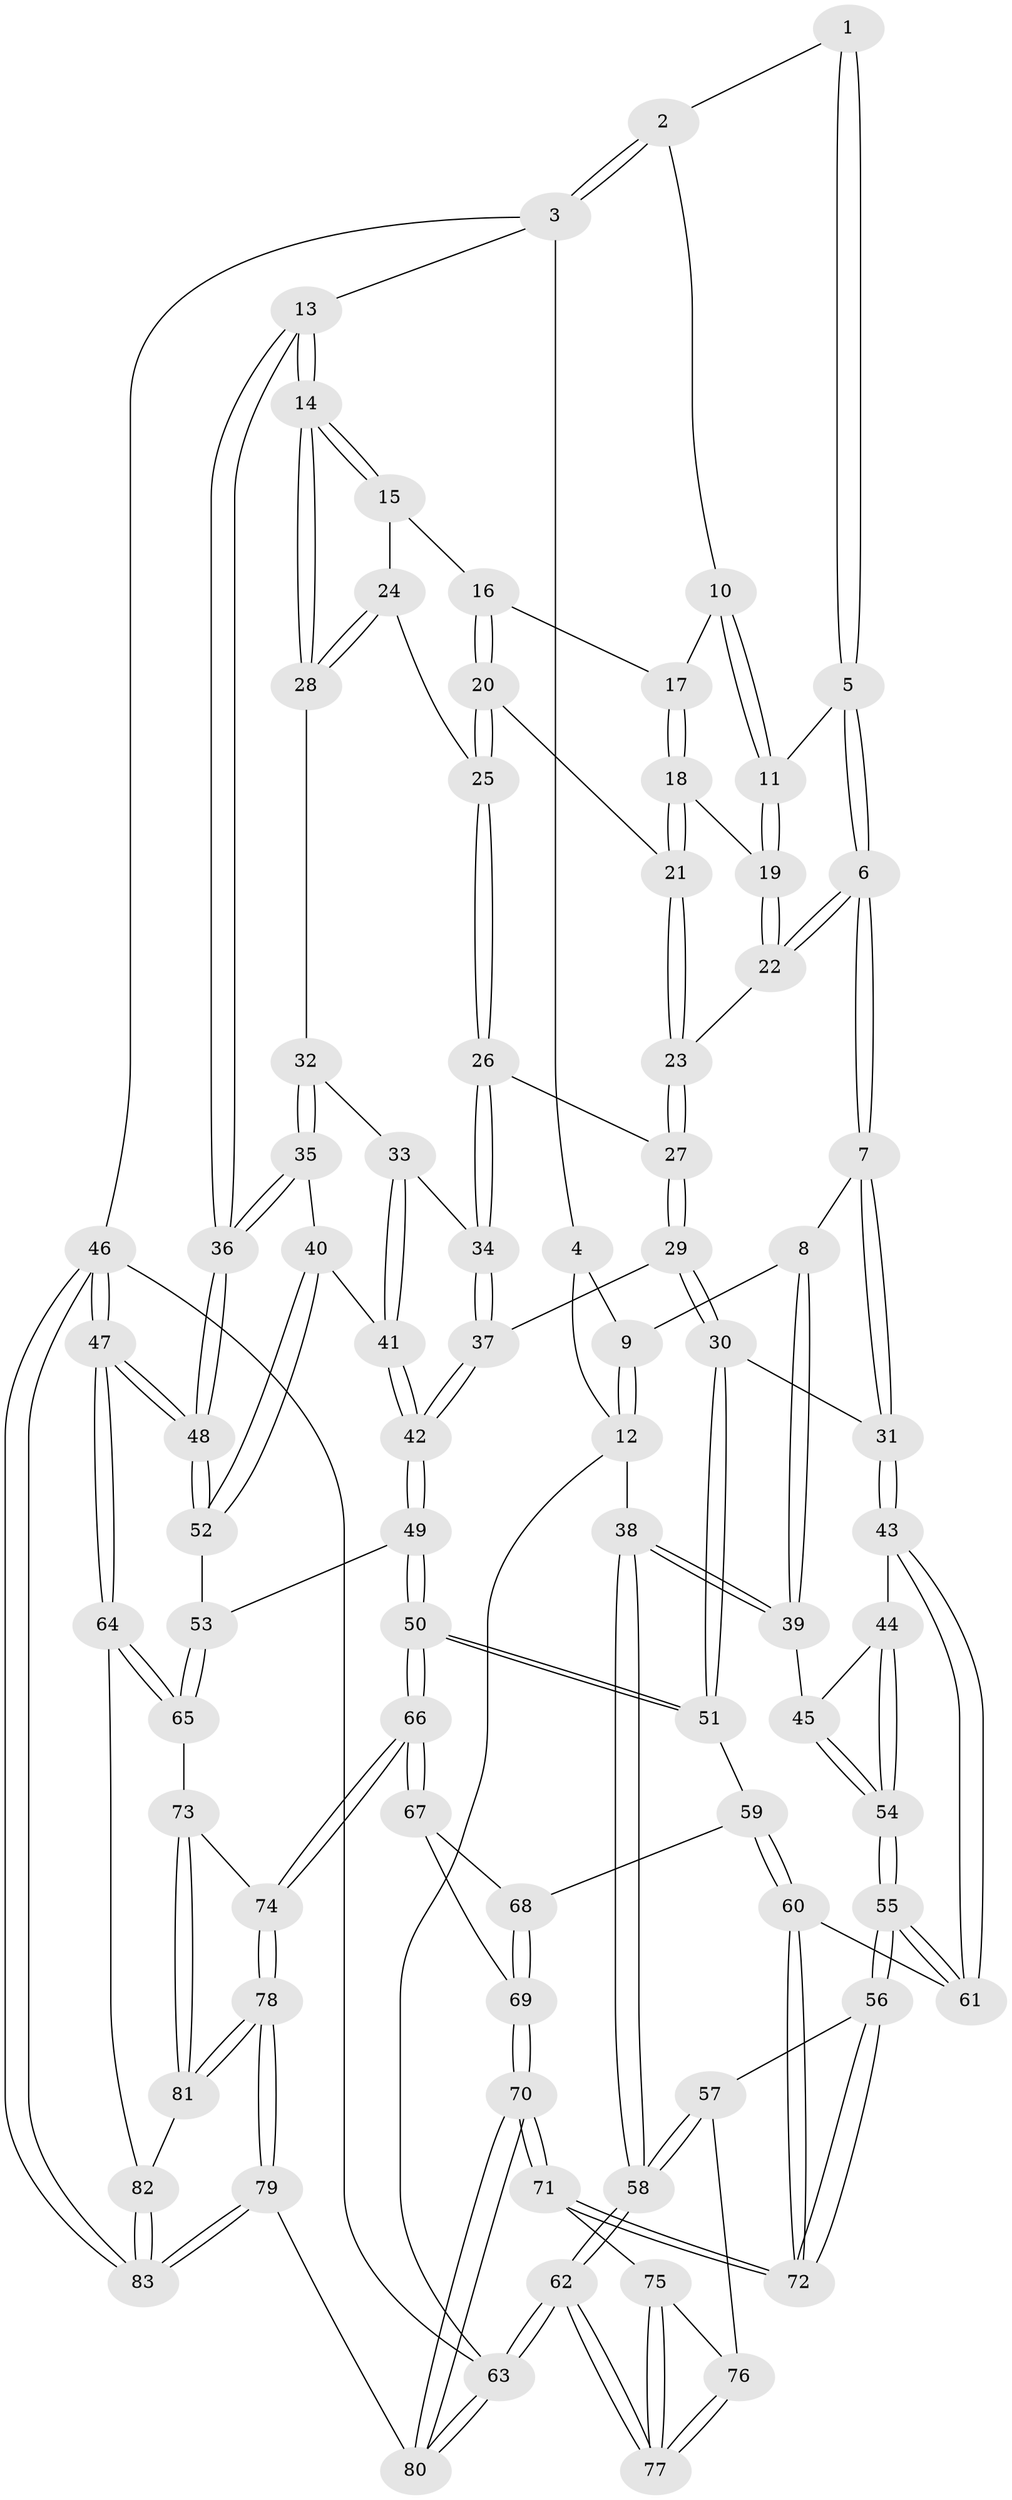 // Generated by graph-tools (version 1.1) at 2025/27/03/09/25 03:27:13]
// undirected, 83 vertices, 204 edges
graph export_dot {
graph [start="1"]
  node [color=gray90,style=filled];
  1 [pos="+0.3707248958079515+0"];
  2 [pos="+0.720906560252527+0"];
  3 [pos="+1+0"];
  4 [pos="+0.2270674217646346+0"];
  5 [pos="+0.3789031934497622+0"];
  6 [pos="+0.3714791220512097+0.2647871242680886"];
  7 [pos="+0.35953045956991586+0.2801136327802647"];
  8 [pos="+0.1535343108601796+0.23505189033162327"];
  9 [pos="+0.18119124491157995+0"];
  10 [pos="+0.7006005495909724+0.017313957661048502"];
  11 [pos="+0.5573263625084758+0.14774568132503496"];
  12 [pos="+0+0.2685858223281456"];
  13 [pos="+1+0"];
  14 [pos="+1+0"];
  15 [pos="+0.8449790306259292+0.18071326929328937"];
  16 [pos="+0.7723937777416647+0.13414469612664476"];
  17 [pos="+0.7428572637309298+0.10485584160344757"];
  18 [pos="+0.6532483864978162+0.20438771900180303"];
  19 [pos="+0.5543955372973844+0.1595091641662813"];
  20 [pos="+0.6850431622402622+0.25125204889269537"];
  21 [pos="+0.6794266336488696+0.24773423186723542"];
  22 [pos="+0.510936320689564+0.20493945307010464"];
  23 [pos="+0.5954585599822623+0.2871156405030004"];
  24 [pos="+0.8406040940073979+0.22296952748567123"];
  25 [pos="+0.7249691757482927+0.2966367378979449"];
  26 [pos="+0.7197083138982171+0.33164642210154593"];
  27 [pos="+0.5965833438066133+0.2948264185336809"];
  28 [pos="+0.8954733395196952+0.31102496638114285"];
  29 [pos="+0.5872128152111767+0.3930753260497149"];
  30 [pos="+0.42383758763038+0.4195424636231886"];
  31 [pos="+0.3985628718244994+0.40766163573754977"];
  32 [pos="+0.8962731152520279+0.3131637241482738"];
  33 [pos="+0.7652673742087277+0.3694416415368997"];
  34 [pos="+0.7191421443382704+0.3528163571526381"];
  35 [pos="+0.9453648445140505+0.3752445403416871"];
  36 [pos="+1+0.3375875227713049"];
  37 [pos="+0.6631092551777372+0.4169127608058951"];
  38 [pos="+0+0.3313900882842723"];
  39 [pos="+0+0.3118712154188639"];
  40 [pos="+0.9090614775929965+0.4314474785159817"];
  41 [pos="+0.8329836446673334+0.44090702166826057"];
  42 [pos="+0.7060773816505022+0.5715028011732667"];
  43 [pos="+0.3232694497544683+0.49655163965583204"];
  44 [pos="+0.31233859472707676+0.501514663143828"];
  45 [pos="+0.039793015454734224+0.35213946418087805"];
  46 [pos="+1+1"];
  47 [pos="+1+0.737331668903965"];
  48 [pos="+1+0.6917039246358998"];
  49 [pos="+0.7010869491370023+0.6228053826175503"];
  50 [pos="+0.6911881882790206+0.6386165158476151"];
  51 [pos="+0.526232721547458+0.5712096397252949"];
  52 [pos="+0.9197668319534904+0.49395851716451733"];
  53 [pos="+0.8705890253824067+0.5859173511107229"];
  54 [pos="+0.2110767801486091+0.5790826629062326"];
  55 [pos="+0.17848986658198793+0.6399212018656038"];
  56 [pos="+0.17717939259265994+0.6421355318806642"];
  57 [pos="+0.13463522561823915+0.6665285468653018"];
  58 [pos="+0+0.7661324541637475"];
  59 [pos="+0.4185089861535249+0.6765105231842253"];
  60 [pos="+0.3980669465300203+0.677606557955189"];
  61 [pos="+0.37860426364602756+0.6383939421299311"];
  62 [pos="+0+1"];
  63 [pos="+0+1"];
  64 [pos="+1+0.7486196297714363"];
  65 [pos="+1+0.7388928175661326"];
  66 [pos="+0.692066579743835+0.6905521465056164"];
  67 [pos="+0.6288011035225493+0.7102803718690177"];
  68 [pos="+0.44291916092083217+0.6968032367410858"];
  69 [pos="+0.4880450431220733+0.78947439154885"];
  70 [pos="+0.42444954947365465+0.938561497539636"];
  71 [pos="+0.33831741129560616+0.8136720858253206"];
  72 [pos="+0.33865503245815876+0.7376799460253153"];
  73 [pos="+0.8081830449600698+0.7906356384381077"];
  74 [pos="+0.7164496290298072+0.7472433382593279"];
  75 [pos="+0.2769113200190552+0.8192726849045233"];
  76 [pos="+0.21540606383079494+0.7725705089543664"];
  77 [pos="+0.17345684938671208+0.877921361026083"];
  78 [pos="+0.5764926344307821+1"];
  79 [pos="+0.4964004254913922+1"];
  80 [pos="+0.47033087025278675+1"];
  81 [pos="+0.8431757628676048+0.921591673509709"];
  82 [pos="+0.8855255674538871+0.9890319792514499"];
  83 [pos="+0.8707582194068637+1"];
  1 -- 2;
  1 -- 5;
  1 -- 5;
  2 -- 3;
  2 -- 3;
  2 -- 10;
  3 -- 4;
  3 -- 13;
  3 -- 46;
  4 -- 9;
  4 -- 12;
  5 -- 6;
  5 -- 6;
  5 -- 11;
  6 -- 7;
  6 -- 7;
  6 -- 22;
  6 -- 22;
  7 -- 8;
  7 -- 31;
  7 -- 31;
  8 -- 9;
  8 -- 39;
  8 -- 39;
  9 -- 12;
  9 -- 12;
  10 -- 11;
  10 -- 11;
  10 -- 17;
  11 -- 19;
  11 -- 19;
  12 -- 38;
  12 -- 63;
  13 -- 14;
  13 -- 14;
  13 -- 36;
  13 -- 36;
  14 -- 15;
  14 -- 15;
  14 -- 28;
  14 -- 28;
  15 -- 16;
  15 -- 24;
  16 -- 17;
  16 -- 20;
  16 -- 20;
  17 -- 18;
  17 -- 18;
  18 -- 19;
  18 -- 21;
  18 -- 21;
  19 -- 22;
  19 -- 22;
  20 -- 21;
  20 -- 25;
  20 -- 25;
  21 -- 23;
  21 -- 23;
  22 -- 23;
  23 -- 27;
  23 -- 27;
  24 -- 25;
  24 -- 28;
  24 -- 28;
  25 -- 26;
  25 -- 26;
  26 -- 27;
  26 -- 34;
  26 -- 34;
  27 -- 29;
  27 -- 29;
  28 -- 32;
  29 -- 30;
  29 -- 30;
  29 -- 37;
  30 -- 31;
  30 -- 51;
  30 -- 51;
  31 -- 43;
  31 -- 43;
  32 -- 33;
  32 -- 35;
  32 -- 35;
  33 -- 34;
  33 -- 41;
  33 -- 41;
  34 -- 37;
  34 -- 37;
  35 -- 36;
  35 -- 36;
  35 -- 40;
  36 -- 48;
  36 -- 48;
  37 -- 42;
  37 -- 42;
  38 -- 39;
  38 -- 39;
  38 -- 58;
  38 -- 58;
  39 -- 45;
  40 -- 41;
  40 -- 52;
  40 -- 52;
  41 -- 42;
  41 -- 42;
  42 -- 49;
  42 -- 49;
  43 -- 44;
  43 -- 61;
  43 -- 61;
  44 -- 45;
  44 -- 54;
  44 -- 54;
  45 -- 54;
  45 -- 54;
  46 -- 47;
  46 -- 47;
  46 -- 83;
  46 -- 83;
  46 -- 63;
  47 -- 48;
  47 -- 48;
  47 -- 64;
  47 -- 64;
  48 -- 52;
  48 -- 52;
  49 -- 50;
  49 -- 50;
  49 -- 53;
  50 -- 51;
  50 -- 51;
  50 -- 66;
  50 -- 66;
  51 -- 59;
  52 -- 53;
  53 -- 65;
  53 -- 65;
  54 -- 55;
  54 -- 55;
  55 -- 56;
  55 -- 56;
  55 -- 61;
  55 -- 61;
  56 -- 57;
  56 -- 72;
  56 -- 72;
  57 -- 58;
  57 -- 58;
  57 -- 76;
  58 -- 62;
  58 -- 62;
  59 -- 60;
  59 -- 60;
  59 -- 68;
  60 -- 61;
  60 -- 72;
  60 -- 72;
  62 -- 63;
  62 -- 63;
  62 -- 77;
  62 -- 77;
  63 -- 80;
  63 -- 80;
  64 -- 65;
  64 -- 65;
  64 -- 82;
  65 -- 73;
  66 -- 67;
  66 -- 67;
  66 -- 74;
  66 -- 74;
  67 -- 68;
  67 -- 69;
  68 -- 69;
  68 -- 69;
  69 -- 70;
  69 -- 70;
  70 -- 71;
  70 -- 71;
  70 -- 80;
  70 -- 80;
  71 -- 72;
  71 -- 72;
  71 -- 75;
  73 -- 74;
  73 -- 81;
  73 -- 81;
  74 -- 78;
  74 -- 78;
  75 -- 76;
  75 -- 77;
  75 -- 77;
  76 -- 77;
  76 -- 77;
  78 -- 79;
  78 -- 79;
  78 -- 81;
  78 -- 81;
  79 -- 80;
  79 -- 83;
  79 -- 83;
  81 -- 82;
  82 -- 83;
  82 -- 83;
}

